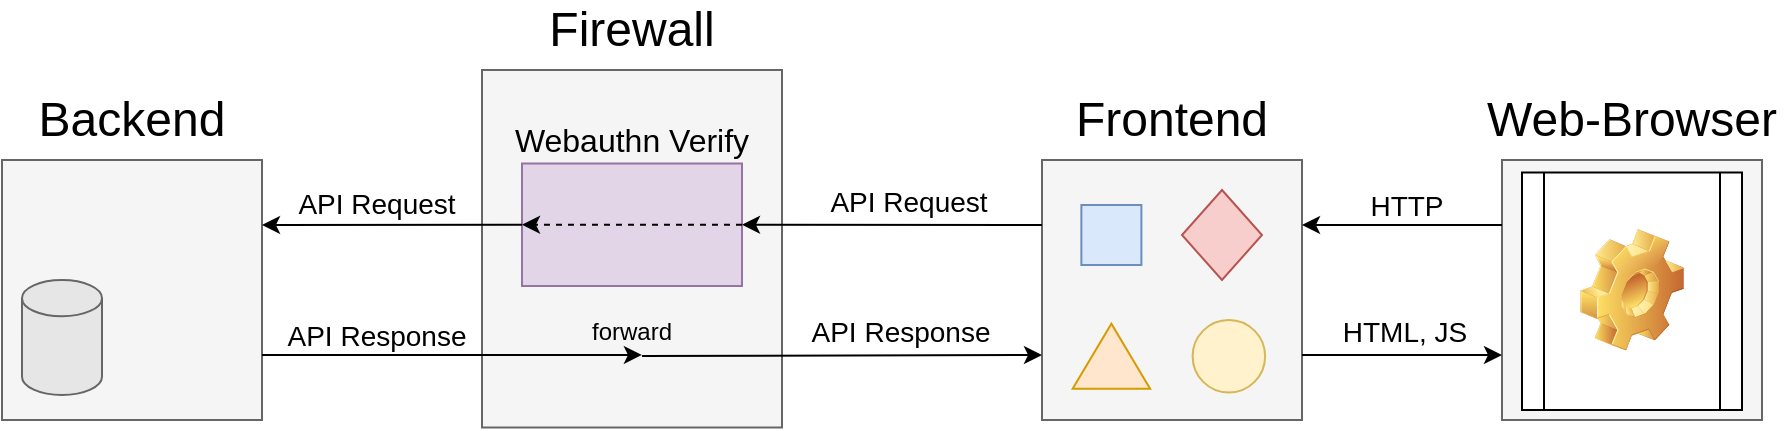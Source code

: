 <mxfile version="14.6.12" type="device"><diagram id="0g2kyL9m9LMAufkc0-ag" name="Page-1"><mxGraphModel dx="2085" dy="534" grid="1" gridSize="10" guides="1" tooltips="1" connect="1" arrows="1" fold="1" page="0" pageScale="1" pageWidth="850" pageHeight="1100" math="0" shadow="0"><root><mxCell id="0"/><mxCell id="1" parent="0"/><mxCell id="RiQO75ddMZl7A2rWYtpJ-3" value="" style="rounded=0;whiteSpace=wrap;html=1;fillColor=#f5f5f5;strokeColor=#666666;fontColor=#333333;" vertex="1" parent="1"><mxGeometry x="180" y="485" width="130" height="130" as="geometry"/></mxCell><mxCell id="RiQO75ddMZl7A2rWYtpJ-4" value="&lt;font style=&quot;font-size: 24px&quot;&gt;Frontend&lt;/font&gt;" style="text;html=1;strokeColor=none;fillColor=none;align=center;verticalAlign=middle;whiteSpace=wrap;rounded=0;" vertex="1" parent="1"><mxGeometry x="180" y="455" width="130" height="20" as="geometry"/></mxCell><mxCell id="RiQO75ddMZl7A2rWYtpJ-5" value="" style="rhombus;whiteSpace=wrap;html=1;fillColor=#f8cecc;strokeColor=#b85450;" vertex="1" parent="1"><mxGeometry x="250" y="500" width="40" height="45" as="geometry"/></mxCell><mxCell id="RiQO75ddMZl7A2rWYtpJ-6" value="" style="rounded=0;whiteSpace=wrap;html=1;fillColor=#dae8fc;strokeColor=#6c8ebf;" vertex="1" parent="1"><mxGeometry x="199.69" y="507.5" width="30" height="30" as="geometry"/></mxCell><mxCell id="RiQO75ddMZl7A2rWYtpJ-7" value="" style="triangle;whiteSpace=wrap;html=1;rotation=-90;fillColor=#ffe6cc;strokeColor=#d79b00;" vertex="1" parent="1"><mxGeometry x="198.44" y="563.75" width="32.5" height="38.75" as="geometry"/></mxCell><mxCell id="RiQO75ddMZl7A2rWYtpJ-8" value="" style="ellipse;whiteSpace=wrap;html=1;aspect=fixed;fillColor=#fff2cc;strokeColor=#d6b656;" vertex="1" parent="1"><mxGeometry x="255.31" y="565" width="36.25" height="36.25" as="geometry"/></mxCell><mxCell id="RiQO75ddMZl7A2rWYtpJ-9" value="" style="rounded=0;whiteSpace=wrap;html=1;fillColor=#f5f5f5;strokeColor=#666666;fontColor=#333333;" vertex="1" parent="1"><mxGeometry x="-340" y="485" width="130" height="130" as="geometry"/></mxCell><mxCell id="RiQO75ddMZl7A2rWYtpJ-10" value="&lt;font style=&quot;font-size: 24px&quot;&gt;Backend&lt;/font&gt;" style="text;html=1;strokeColor=none;fillColor=none;align=center;verticalAlign=middle;whiteSpace=wrap;rounded=0;" vertex="1" parent="1"><mxGeometry x="-340" y="455" width="130" height="20" as="geometry"/></mxCell><mxCell id="RiQO75ddMZl7A2rWYtpJ-11" value="" style="shape=cylinder3;whiteSpace=wrap;html=1;boundedLbl=1;backgroundOutline=1;size=9.069;strokeColor=#666666;fontColor=#333333;fillColor=#E6E6E6;" vertex="1" parent="1"><mxGeometry x="-330" y="545" width="40" height="57.5" as="geometry"/></mxCell><mxCell id="RiQO75ddMZl7A2rWYtpJ-12" value="" style="rounded=0;whiteSpace=wrap;html=1;fillColor=#f5f5f5;strokeColor=#666666;fontColor=#333333;" vertex="1" parent="1"><mxGeometry x="410" y="485" width="130" height="130" as="geometry"/></mxCell><mxCell id="RiQO75ddMZl7A2rWYtpJ-13" value="&lt;font style=&quot;font-size: 24px&quot;&gt;Web-Browser&lt;/font&gt;" style="text;html=1;strokeColor=none;fillColor=none;align=center;verticalAlign=middle;whiteSpace=wrap;rounded=0;" vertex="1" parent="1"><mxGeometry x="400" y="455" width="150" height="20" as="geometry"/></mxCell><mxCell id="RiQO75ddMZl7A2rWYtpJ-14" value="" style="shape=process;whiteSpace=wrap;html=1;backgroundOutline=1;" vertex="1" parent="1"><mxGeometry x="420" y="491.25" width="110" height="118.75" as="geometry"/></mxCell><mxCell id="RiQO75ddMZl7A2rWYtpJ-15" value="" style="shape=image;html=1;verticalLabelPosition=bottom;verticalAlign=top;imageAspect=1;aspect=fixed;image=img/clipart/Gear_128x128.png" vertex="1" parent="1"><mxGeometry x="449" y="519.5" width="52" height="61" as="geometry"/></mxCell><mxCell id="RiQO75ddMZl7A2rWYtpJ-24" value="" style="rounded=0;whiteSpace=wrap;html=1;fillColor=#f5f5f5;strokeColor=#666666;fontColor=#333333;" vertex="1" parent="1"><mxGeometry x="-100" y="440" width="150" height="178.75" as="geometry"/></mxCell><mxCell id="RiQO75ddMZl7A2rWYtpJ-25" value="&lt;font style=&quot;font-size: 24px&quot;&gt;Firewall&lt;/font&gt;" style="text;html=1;strokeColor=none;fillColor=none;align=center;verticalAlign=middle;whiteSpace=wrap;rounded=0;" vertex="1" parent="1"><mxGeometry x="-100" y="410" width="150" height="20" as="geometry"/></mxCell><mxCell id="RiQO75ddMZl7A2rWYtpJ-26" value="" style="rounded=0;whiteSpace=wrap;html=1;fillColor=#e1d5e7;strokeColor=#9673a6;" vertex="1" parent="1"><mxGeometry x="-80" y="486.75" width="110" height="61.25" as="geometry"/></mxCell><mxCell id="RiQO75ddMZl7A2rWYtpJ-27" value="&lt;font style=&quot;font-size: 16px&quot;&gt;Webauthn &lt;font style=&quot;font-size: 16px&quot;&gt;Verify&lt;/font&gt;&lt;/font&gt;" style="text;html=1;strokeColor=none;fillColor=none;align=center;verticalAlign=middle;whiteSpace=wrap;rounded=0;" vertex="1" parent="1"><mxGeometry x="-100" y="465" width="150" height="20" as="geometry"/></mxCell><mxCell id="RiQO75ddMZl7A2rWYtpJ-28" value="" style="endArrow=classic;html=1;exitX=0;exitY=0.25;exitDx=0;exitDy=0;entryX=1;entryY=0.25;entryDx=0;entryDy=0;" edge="1" parent="1" source="RiQO75ddMZl7A2rWYtpJ-12" target="RiQO75ddMZl7A2rWYtpJ-3"><mxGeometry width="50" height="50" relative="1" as="geometry"><mxPoint x="400" y="520" as="sourcePoint"/><mxPoint x="450" y="470" as="targetPoint"/></mxGeometry></mxCell><mxCell id="RiQO75ddMZl7A2rWYtpJ-29" value="&lt;div style=&quot;font-size: 14px&quot;&gt;&lt;font style=&quot;font-size: 14px&quot;&gt;HTTP&lt;/font&gt;&lt;/div&gt;" style="edgeLabel;html=1;align=center;verticalAlign=middle;resizable=0;points=[];" vertex="1" connectable="0" parent="RiQO75ddMZl7A2rWYtpJ-28"><mxGeometry x="-0.116" y="2" relative="1" as="geometry"><mxPoint x="-4" y="-12" as="offset"/></mxGeometry></mxCell><mxCell id="RiQO75ddMZl7A2rWYtpJ-30" value="" style="endArrow=classic;html=1;entryX=1;entryY=0.5;entryDx=0;entryDy=0;exitX=0;exitY=0.25;exitDx=0;exitDy=0;" edge="1" parent="1" source="RiQO75ddMZl7A2rWYtpJ-3" target="RiQO75ddMZl7A2rWYtpJ-26"><mxGeometry width="50" height="50" relative="1" as="geometry"><mxPoint x="130" y="560" as="sourcePoint"/><mxPoint x="180" y="510" as="targetPoint"/></mxGeometry></mxCell><mxCell id="RiQO75ddMZl7A2rWYtpJ-31" value="&lt;font style=&quot;font-size: 14px&quot;&gt;API Request&lt;/font&gt;" style="edgeLabel;html=1;align=center;verticalAlign=middle;resizable=0;points=[];" vertex="1" connectable="0" parent="RiQO75ddMZl7A2rWYtpJ-30"><mxGeometry x="0.528" relative="1" as="geometry"><mxPoint x="47" y="-12" as="offset"/></mxGeometry></mxCell><mxCell id="RiQO75ddMZl7A2rWYtpJ-32" value="" style="endArrow=classic;html=1;exitX=1;exitY=0.5;exitDx=0;exitDy=0;entryX=0;entryY=0.5;entryDx=0;entryDy=0;dashed=1;" edge="1" parent="1" source="RiQO75ddMZl7A2rWYtpJ-26" target="RiQO75ddMZl7A2rWYtpJ-26"><mxGeometry width="50" height="50" relative="1" as="geometry"><mxPoint x="40" y="598" as="sourcePoint"/><mxPoint x="90" y="548" as="targetPoint"/></mxGeometry></mxCell><mxCell id="RiQO75ddMZl7A2rWYtpJ-33" value="" style="endArrow=classic;html=1;exitX=0;exitY=0.5;exitDx=0;exitDy=0;entryX=1;entryY=0.25;entryDx=0;entryDy=0;" edge="1" parent="1" source="RiQO75ddMZl7A2rWYtpJ-26" target="RiQO75ddMZl7A2rWYtpJ-9"><mxGeometry width="50" height="50" relative="1" as="geometry"><mxPoint x="-70" y="560" as="sourcePoint"/><mxPoint x="-20" y="510" as="targetPoint"/></mxGeometry></mxCell><mxCell id="RiQO75ddMZl7A2rWYtpJ-37" value="&lt;font style=&quot;font-size: 14px&quot;&gt;API Request&lt;br&gt;&lt;/font&gt;" style="edgeLabel;html=1;align=center;verticalAlign=middle;resizable=0;points=[];" vertex="1" connectable="0" parent="RiQO75ddMZl7A2rWYtpJ-33"><mxGeometry x="0.564" y="-2" relative="1" as="geometry"><mxPoint x="28" y="-9" as="offset"/></mxGeometry></mxCell><mxCell id="RiQO75ddMZl7A2rWYtpJ-34" value="" style="endArrow=classic;html=1;exitX=1;exitY=0.75;exitDx=0;exitDy=0;entryX=0.533;entryY=0.797;entryDx=0;entryDy=0;entryPerimeter=0;" edge="1" parent="1" source="RiQO75ddMZl7A2rWYtpJ-9" target="RiQO75ddMZl7A2rWYtpJ-24"><mxGeometry width="50" height="50" relative="1" as="geometry"><mxPoint x="-70" y="560" as="sourcePoint"/><mxPoint x="-20" y="510" as="targetPoint"/></mxGeometry></mxCell><mxCell id="RiQO75ddMZl7A2rWYtpJ-38" value="&lt;font style=&quot;font-size: 14px&quot;&gt;API Response&lt;/font&gt;" style="edgeLabel;html=1;align=center;verticalAlign=middle;resizable=0;points=[];" vertex="1" connectable="0" parent="RiQO75ddMZl7A2rWYtpJ-34"><mxGeometry x="-0.403" y="3" relative="1" as="geometry"><mxPoint y="-7" as="offset"/></mxGeometry></mxCell><mxCell id="RiQO75ddMZl7A2rWYtpJ-35" value="" style="endArrow=classic;html=1;entryX=0;entryY=0.75;entryDx=0;entryDy=0;" edge="1" parent="1" target="RiQO75ddMZl7A2rWYtpJ-3"><mxGeometry width="50" height="50" relative="1" as="geometry"><mxPoint x="-20" y="583" as="sourcePoint"/><mxPoint x="-20" y="510" as="targetPoint"/></mxGeometry></mxCell><mxCell id="RiQO75ddMZl7A2rWYtpJ-39" value="&lt;div style=&quot;font-size: 14px&quot;&gt;API Response&lt;/div&gt;" style="edgeLabel;html=1;align=center;verticalAlign=middle;resizable=0;points=[];" vertex="1" connectable="0" parent="RiQO75ddMZl7A2rWYtpJ-35"><mxGeometry x="0.257" y="1" relative="1" as="geometry"><mxPoint x="3" y="-11" as="offset"/></mxGeometry></mxCell><mxCell id="RiQO75ddMZl7A2rWYtpJ-36" value="forward" style="text;html=1;strokeColor=none;fillColor=none;align=center;verticalAlign=middle;whiteSpace=wrap;rounded=0;" vertex="1" parent="1"><mxGeometry x="-100" y="560.5" width="150" height="20" as="geometry"/></mxCell><mxCell id="RiQO75ddMZl7A2rWYtpJ-40" value="" style="endArrow=classic;html=1;exitX=1;exitY=0.75;exitDx=0;exitDy=0;entryX=0;entryY=0.75;entryDx=0;entryDy=0;" edge="1" parent="1" source="RiQO75ddMZl7A2rWYtpJ-3" target="RiQO75ddMZl7A2rWYtpJ-12"><mxGeometry width="50" height="50" relative="1" as="geometry"><mxPoint x="150" y="480" as="sourcePoint"/><mxPoint x="200" y="430" as="targetPoint"/></mxGeometry></mxCell><mxCell id="RiQO75ddMZl7A2rWYtpJ-41" value="&lt;font style=&quot;font-size: 14px&quot;&gt;HTML, JS&lt;br&gt;&lt;/font&gt;" style="edgeLabel;html=1;align=center;verticalAlign=middle;resizable=0;points=[];" vertex="1" connectable="0" parent="RiQO75ddMZl7A2rWYtpJ-40"><mxGeometry x="0.272" y="2" relative="1" as="geometry"><mxPoint x="-13" y="-10" as="offset"/></mxGeometry></mxCell></root></mxGraphModel></diagram></mxfile>